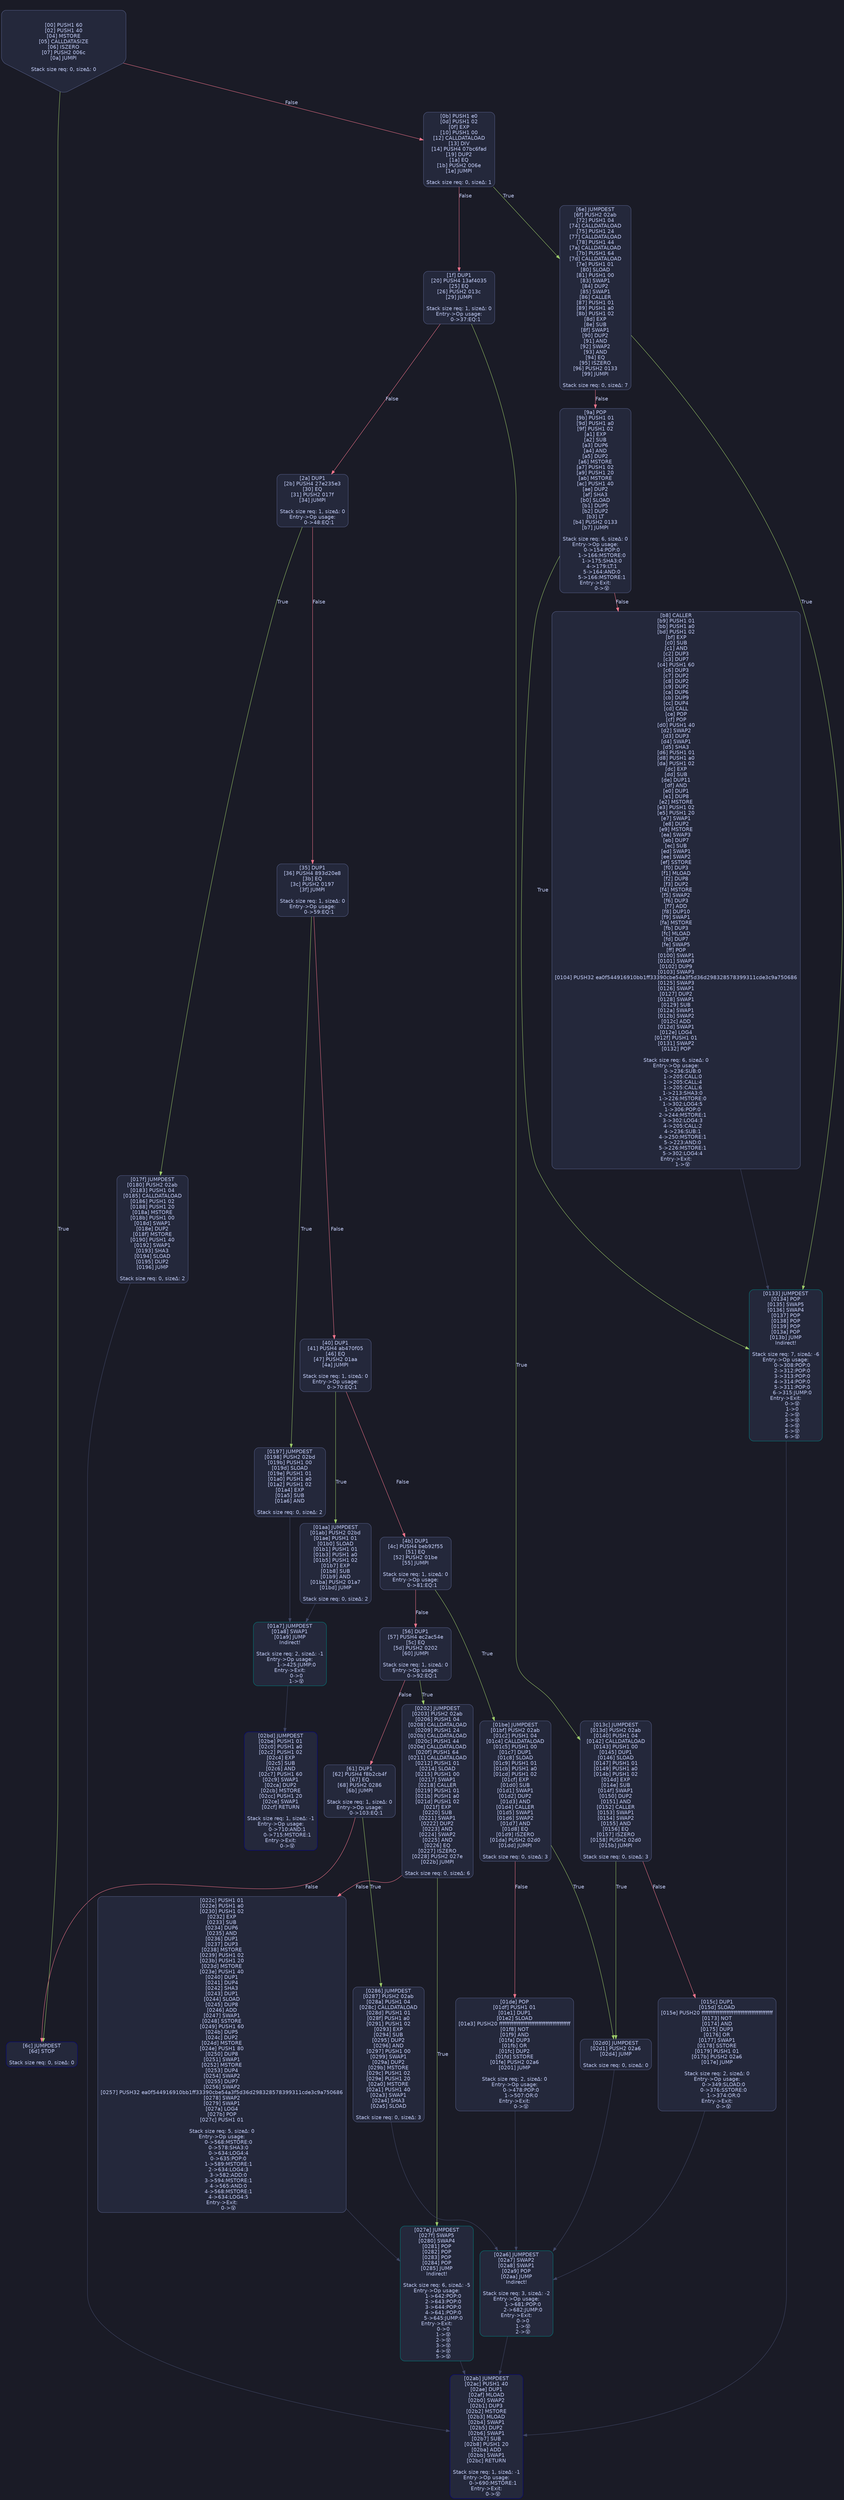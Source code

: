 digraph G {
    node [shape=box, style="filled, rounded", color="#565f89", fontcolor="#c0caf5", fontname="Helvetica", fillcolor="#24283b"];
    edge [color="#414868", fontcolor="#c0caf5", fontname="Helvetica"];
    bgcolor="#1a1b26";
    0 [ label = "[00] PUSH1 60
[02] PUSH1 40
[04] MSTORE
[05] CALLDATASIZE
[06] ISZERO
[07] PUSH2 006c
[0a] JUMPI

Stack size req: 0, sizeΔ: 0
" shape = invhouse]
    1 [ label = "[0b] PUSH1 e0
[0d] PUSH1 02
[0f] EXP
[10] PUSH1 00
[12] CALLDATALOAD
[13] DIV
[14] PUSH4 07bc6fad
[19] DUP2
[1a] EQ
[1b] PUSH2 006e
[1e] JUMPI

Stack size req: 0, sizeΔ: 1
"]
    2 [ label = "[1f] DUP1
[20] PUSH4 13af4035
[25] EQ
[26] PUSH2 013c
[29] JUMPI

Stack size req: 1, sizeΔ: 0
Entry->Op usage:
	0->37:EQ:1
"]
    3 [ label = "[2a] DUP1
[2b] PUSH4 27e235e3
[30] EQ
[31] PUSH2 017f
[34] JUMPI

Stack size req: 1, sizeΔ: 0
Entry->Op usage:
	0->48:EQ:1
"]
    4 [ label = "[35] DUP1
[36] PUSH4 893d20e8
[3b] EQ
[3c] PUSH2 0197
[3f] JUMPI

Stack size req: 1, sizeΔ: 0
Entry->Op usage:
	0->59:EQ:1
"]
    5 [ label = "[40] DUP1
[41] PUSH4 ab470f05
[46] EQ
[47] PUSH2 01aa
[4a] JUMPI

Stack size req: 1, sizeΔ: 0
Entry->Op usage:
	0->70:EQ:1
"]
    6 [ label = "[4b] DUP1
[4c] PUSH4 beb92f55
[51] EQ
[52] PUSH2 01be
[55] JUMPI

Stack size req: 1, sizeΔ: 0
Entry->Op usage:
	0->81:EQ:1
"]
    7 [ label = "[56] DUP1
[57] PUSH4 ec2ac54e
[5c] EQ
[5d] PUSH2 0202
[60] JUMPI

Stack size req: 1, sizeΔ: 0
Entry->Op usage:
	0->92:EQ:1
"]
    8 [ label = "[61] DUP1
[62] PUSH4 f8b2cb4f
[67] EQ
[68] PUSH2 0286
[6b] JUMPI

Stack size req: 1, sizeΔ: 0
Entry->Op usage:
	0->103:EQ:1
"]
    9 [ label = "[6c] JUMPDEST
[6d] STOP

Stack size req: 0, sizeΔ: 0
" color = "darkblue"]
    10 [ label = "[6e] JUMPDEST
[6f] PUSH2 02ab
[72] PUSH1 04
[74] CALLDATALOAD
[75] PUSH1 24
[77] CALLDATALOAD
[78] PUSH1 44
[7a] CALLDATALOAD
[7b] PUSH1 64
[7d] CALLDATALOAD
[7e] PUSH1 01
[80] SLOAD
[81] PUSH1 00
[83] SWAP1
[84] DUP2
[85] SWAP1
[86] CALLER
[87] PUSH1 01
[89] PUSH1 a0
[8b] PUSH1 02
[8d] EXP
[8e] SUB
[8f] SWAP1
[90] DUP2
[91] AND
[92] SWAP2
[93] AND
[94] EQ
[95] ISZERO
[96] PUSH2 0133
[99] JUMPI

Stack size req: 0, sizeΔ: 7
"]
    11 [ label = "[9a] POP
[9b] PUSH1 01
[9d] PUSH1 a0
[9f] PUSH1 02
[a1] EXP
[a2] SUB
[a3] DUP6
[a4] AND
[a5] DUP2
[a6] MSTORE
[a7] PUSH1 02
[a9] PUSH1 20
[ab] MSTORE
[ac] PUSH1 40
[ae] DUP2
[af] SHA3
[b0] SLOAD
[b1] DUP5
[b2] DUP2
[b3] LT
[b4] PUSH2 0133
[b7] JUMPI

Stack size req: 6, sizeΔ: 0
Entry->Op usage:
	0->154:POP:0
	1->166:MSTORE:0
	1->175:SHA3:0
	4->179:LT:1
	5->164:AND:0
	5->166:MSTORE:1
Entry->Exit:
	0->😵
"]
    12 [ label = "[b8] CALLER
[b9] PUSH1 01
[bb] PUSH1 a0
[bd] PUSH1 02
[bf] EXP
[c0] SUB
[c1] AND
[c2] DUP3
[c3] DUP7
[c4] PUSH1 60
[c6] DUP3
[c7] DUP2
[c8] DUP2
[c9] DUP2
[ca] DUP6
[cb] DUP9
[cc] DUP4
[cd] CALL
[ce] POP
[cf] POP
[d0] PUSH1 40
[d2] SWAP2
[d3] DUP3
[d4] SWAP1
[d5] SHA3
[d6] PUSH1 01
[d8] PUSH1 a0
[da] PUSH1 02
[dc] EXP
[dd] SUB
[de] DUP11
[df] AND
[e0] DUP1
[e1] DUP8
[e2] MSTORE
[e3] PUSH1 02
[e5] PUSH1 20
[e7] SWAP1
[e8] DUP2
[e9] MSTORE
[ea] SWAP3
[eb] DUP7
[ec] SUB
[ed] SWAP1
[ee] SWAP2
[ef] SSTORE
[f0] DUP3
[f1] MLOAD
[f2] DUP8
[f3] DUP2
[f4] MSTORE
[f5] SWAP2
[f6] DUP3
[f7] ADD
[f8] DUP10
[f9] SWAP1
[fa] MSTORE
[fb] DUP3
[fc] MLOAD
[fd] DUP7
[fe] SWAP5
[ff] POP
[0100] SWAP1
[0101] SWAP3
[0102] DUP9
[0103] SWAP3
[0104] PUSH32 ea0f544916910bb1ff33390cbe54a3f5d36d298328578399311cde3c9a750686
[0125] SWAP3
[0126] SWAP1
[0127] DUP2
[0128] SWAP1
[0129] SUB
[012a] SWAP1
[012b] SWAP2
[012c] ADD
[012d] SWAP1
[012e] LOG4
[012f] PUSH1 01
[0131] SWAP2
[0132] POP

Stack size req: 6, sizeΔ: 0
Entry->Op usage:
	0->236:SUB:0
	1->205:CALL:0
	1->205:CALL:4
	1->205:CALL:6
	1->213:SHA3:0
	1->226:MSTORE:0
	1->302:LOG4:5
	1->306:POP:0
	2->244:MSTORE:1
	3->302:LOG4:3
	4->205:CALL:2
	4->236:SUB:1
	4->250:MSTORE:1
	5->223:AND:0
	5->226:MSTORE:1
	5->302:LOG4:4
Entry->Exit:
	1->😵
"]
    13 [ label = "[0133] JUMPDEST
[0134] POP
[0135] SWAP5
[0136] SWAP4
[0137] POP
[0138] POP
[0139] POP
[013a] POP
[013b] JUMP
Indirect!

Stack size req: 7, sizeΔ: -6
Entry->Op usage:
	0->308:POP:0
	2->312:POP:0
	3->313:POP:0
	4->314:POP:0
	5->311:POP:0
	6->315:JUMP:0
Entry->Exit:
	0->😵
	1->0
	2->😵
	3->😵
	4->😵
	5->😵
	6->😵
" color = "teal"]
    14 [ label = "[013c] JUMPDEST
[013d] PUSH2 02ab
[0140] PUSH1 04
[0142] CALLDATALOAD
[0143] PUSH1 00
[0145] DUP1
[0146] SLOAD
[0147] PUSH1 01
[0149] PUSH1 a0
[014b] PUSH1 02
[014d] EXP
[014e] SUB
[014f] SWAP1
[0150] DUP2
[0151] AND
[0152] CALLER
[0153] SWAP1
[0154] SWAP2
[0155] AND
[0156] EQ
[0157] ISZERO
[0158] PUSH2 02d0
[015b] JUMPI

Stack size req: 0, sizeΔ: 3
"]
    15 [ label = "[015c] DUP1
[015d] SLOAD
[015e] PUSH20 ffffffffffffffffffffffffffffffffffffffff
[0173] NOT
[0174] AND
[0175] DUP3
[0176] OR
[0177] SWAP1
[0178] SSTORE
[0179] PUSH1 01
[017b] PUSH2 02a6
[017e] JUMP

Stack size req: 2, sizeΔ: 0
Entry->Op usage:
	0->349:SLOAD:0
	0->376:SSTORE:0
	1->374:OR:0
Entry->Exit:
	0->😵
"]
    16 [ label = "[017f] JUMPDEST
[0180] PUSH2 02ab
[0183] PUSH1 04
[0185] CALLDATALOAD
[0186] PUSH1 02
[0188] PUSH1 20
[018a] MSTORE
[018b] PUSH1 00
[018d] SWAP1
[018e] DUP2
[018f] MSTORE
[0190] PUSH1 40
[0192] SWAP1
[0193] SHA3
[0194] SLOAD
[0195] DUP2
[0196] JUMP

Stack size req: 0, sizeΔ: 2
"]
    17 [ label = "[0197] JUMPDEST
[0198] PUSH2 02bd
[019b] PUSH1 00
[019d] SLOAD
[019e] PUSH1 01
[01a0] PUSH1 a0
[01a2] PUSH1 02
[01a4] EXP
[01a5] SUB
[01a6] AND

Stack size req: 0, sizeΔ: 2
"]
    18 [ label = "[01a7] JUMPDEST
[01a8] SWAP1
[01a9] JUMP
Indirect!

Stack size req: 2, sizeΔ: -1
Entry->Op usage:
	1->425:JUMP:0
Entry->Exit:
	0->0
	1->😵
" color = "teal"]
    19 [ label = "[01aa] JUMPDEST
[01ab] PUSH2 02bd
[01ae] PUSH1 01
[01b0] SLOAD
[01b1] PUSH1 01
[01b3] PUSH1 a0
[01b5] PUSH1 02
[01b7] EXP
[01b8] SUB
[01b9] AND
[01ba] PUSH2 01a7
[01bd] JUMP

Stack size req: 0, sizeΔ: 2
"]
    20 [ label = "[01be] JUMPDEST
[01bf] PUSH2 02ab
[01c2] PUSH1 04
[01c4] CALLDATALOAD
[01c5] PUSH1 00
[01c7] DUP1
[01c8] SLOAD
[01c9] PUSH1 01
[01cb] PUSH1 a0
[01cd] PUSH1 02
[01cf] EXP
[01d0] SUB
[01d1] SWAP1
[01d2] DUP2
[01d3] AND
[01d4] CALLER
[01d5] SWAP1
[01d6] SWAP2
[01d7] AND
[01d8] EQ
[01d9] ISZERO
[01da] PUSH2 02d0
[01dd] JUMPI

Stack size req: 0, sizeΔ: 3
"]
    21 [ label = "[01de] POP
[01df] PUSH1 01
[01e1] DUP1
[01e2] SLOAD
[01e3] PUSH20 ffffffffffffffffffffffffffffffffffffffff
[01f8] NOT
[01f9] AND
[01fa] DUP3
[01fb] OR
[01fc] DUP2
[01fd] SSTORE
[01fe] PUSH2 02a6
[0201] JUMP

Stack size req: 2, sizeΔ: 0
Entry->Op usage:
	0->478:POP:0
	1->507:OR:0
Entry->Exit:
	0->😵
"]
    22 [ label = "[0202] JUMPDEST
[0203] PUSH2 02ab
[0206] PUSH1 04
[0208] CALLDATALOAD
[0209] PUSH1 24
[020b] CALLDATALOAD
[020c] PUSH1 44
[020e] CALLDATALOAD
[020f] PUSH1 64
[0211] CALLDATALOAD
[0212] PUSH1 01
[0214] SLOAD
[0215] PUSH1 00
[0217] SWAP1
[0218] CALLER
[0219] PUSH1 01
[021b] PUSH1 a0
[021d] PUSH1 02
[021f] EXP
[0220] SUB
[0221] SWAP1
[0222] DUP2
[0223] AND
[0224] SWAP2
[0225] AND
[0226] EQ
[0227] ISZERO
[0228] PUSH2 027e
[022b] JUMPI

Stack size req: 0, sizeΔ: 6
"]
    23 [ label = "[022c] PUSH1 01
[022e] PUSH1 a0
[0230] PUSH1 02
[0232] EXP
[0233] SUB
[0234] DUP6
[0235] AND
[0236] DUP1
[0237] DUP3
[0238] MSTORE
[0239] PUSH1 02
[023b] PUSH1 20
[023d] MSTORE
[023e] PUSH1 40
[0240] DUP1
[0241] DUP4
[0242] SHA3
[0243] DUP1
[0244] SLOAD
[0245] DUP8
[0246] ADD
[0247] SWAP1
[0248] SSTORE
[0249] PUSH1 60
[024b] DUP5
[024c] DUP2
[024d] MSTORE
[024e] PUSH1 80
[0250] DUP8
[0251] SWAP1
[0252] MSTORE
[0253] DUP4
[0254] SWAP2
[0255] DUP7
[0256] SWAP2
[0257] PUSH32 ea0f544916910bb1ff33390cbe54a3f5d36d298328578399311cde3c9a750686
[0278] SWAP2
[0279] SWAP1
[027a] LOG4
[027b] POP
[027c] PUSH1 01

Stack size req: 5, sizeΔ: 0
Entry->Op usage:
	0->568:MSTORE:0
	0->578:SHA3:0
	0->634:LOG4:4
	0->635:POP:0
	1->589:MSTORE:1
	2->634:LOG4:3
	3->582:ADD:0
	3->594:MSTORE:1
	4->565:AND:0
	4->568:MSTORE:1
	4->634:LOG4:5
Entry->Exit:
	0->😵
"]
    24 [ label = "[027e] JUMPDEST
[027f] SWAP5
[0280] SWAP4
[0281] POP
[0282] POP
[0283] POP
[0284] POP
[0285] JUMP
Indirect!

Stack size req: 6, sizeΔ: -5
Entry->Op usage:
	1->642:POP:0
	2->643:POP:0
	3->644:POP:0
	4->641:POP:0
	5->645:JUMP:0
Entry->Exit:
	0->0
	1->😵
	2->😵
	3->😵
	4->😵
	5->😵
" color = "teal"]
    25 [ label = "[0286] JUMPDEST
[0287] PUSH2 02ab
[028a] PUSH1 04
[028c] CALLDATALOAD
[028d] PUSH1 01
[028f] PUSH1 a0
[0291] PUSH1 02
[0293] EXP
[0294] SUB
[0295] DUP2
[0296] AND
[0297] PUSH1 00
[0299] SWAP1
[029a] DUP2
[029b] MSTORE
[029c] PUSH1 02
[029e] PUSH1 20
[02a0] MSTORE
[02a1] PUSH1 40
[02a3] SWAP1
[02a4] SHA3
[02a5] SLOAD

Stack size req: 0, sizeΔ: 3
"]
    26 [ label = "[02a6] JUMPDEST
[02a7] SWAP2
[02a8] SWAP1
[02a9] POP
[02aa] JUMP
Indirect!

Stack size req: 3, sizeΔ: -2
Entry->Op usage:
	1->681:POP:0
	2->682:JUMP:0
Entry->Exit:
	0->0
	1->😵
	2->😵
" color = "teal"]
    27 [ label = "[02ab] JUMPDEST
[02ac] PUSH1 40
[02ae] DUP1
[02af] MLOAD
[02b0] SWAP2
[02b1] DUP3
[02b2] MSTORE
[02b3] MLOAD
[02b4] SWAP1
[02b5] DUP2
[02b6] SWAP1
[02b7] SUB
[02b8] PUSH1 20
[02ba] ADD
[02bb] SWAP1
[02bc] RETURN

Stack size req: 1, sizeΔ: -1
Entry->Op usage:
	0->690:MSTORE:1
Entry->Exit:
	0->😵
" color = "darkblue"]
    28 [ label = "[02bd] JUMPDEST
[02be] PUSH1 01
[02c0] PUSH1 a0
[02c2] PUSH1 02
[02c4] EXP
[02c5] SUB
[02c6] AND
[02c7] PUSH1 60
[02c9] SWAP1
[02ca] DUP2
[02cb] MSTORE
[02cc] PUSH1 20
[02ce] SWAP1
[02cf] RETURN

Stack size req: 1, sizeΔ: -1
Entry->Op usage:
	0->710:AND:1
	0->715:MSTORE:1
Entry->Exit:
	0->😵
" color = "darkblue"]
    29 [ label = "[02d0] JUMPDEST
[02d1] PUSH2 02a6
[02d4] JUMP

Stack size req: 0, sizeΔ: 0
"]
    0 -> 1 [ label = "False" color = "#f7768e"]
    0 -> 9 [ label = "True" color = "#9ece6a"]
    1 -> 2 [ label = "False" color = "#f7768e"]
    1 -> 10 [ label = "True" color = "#9ece6a"]
    2 -> 3 [ label = "False" color = "#f7768e"]
    2 -> 14 [ label = "True" color = "#9ece6a"]
    3 -> 4 [ label = "False" color = "#f7768e"]
    3 -> 16 [ label = "True" color = "#9ece6a"]
    4 -> 5 [ label = "False" color = "#f7768e"]
    4 -> 17 [ label = "True" color = "#9ece6a"]
    5 -> 6 [ label = "False" color = "#f7768e"]
    5 -> 19 [ label = "True" color = "#9ece6a"]
    6 -> 7 [ label = "False" color = "#f7768e"]
    6 -> 20 [ label = "True" color = "#9ece6a"]
    7 -> 8 [ label = "False" color = "#f7768e"]
    7 -> 22 [ label = "True" color = "#9ece6a"]
    8 -> 9 [ label = "False" color = "#f7768e"]
    8 -> 25 [ label = "True" color = "#9ece6a"]
    10 -> 11 [ label = "False" color = "#f7768e"]
    10 -> 13 [ label = "True" color = "#9ece6a"]
    11 -> 12 [ label = "False" color = "#f7768e"]
    11 -> 13 [ label = "True" color = "#9ece6a"]
    12 -> 13 [ ]
    14 -> 15 [ label = "False" color = "#f7768e"]
    14 -> 29 [ label = "True" color = "#9ece6a"]
    15 -> 26 [ ]
    16 -> 27 [ ]
    17 -> 18 [ ]
    19 -> 18 [ ]
    20 -> 21 [ label = "False" color = "#f7768e"]
    20 -> 29 [ label = "True" color = "#9ece6a"]
    21 -> 26 [ ]
    22 -> 23 [ label = "False" color = "#f7768e"]
    22 -> 24 [ label = "True" color = "#9ece6a"]
    23 -> 24 [ ]
    25 -> 26 [ ]
    29 -> 26 [ ]
    13 -> 27 [ ]
    26 -> 27 [ ]
    18 -> 28 [ ]
    24 -> 27 [ ]

}

